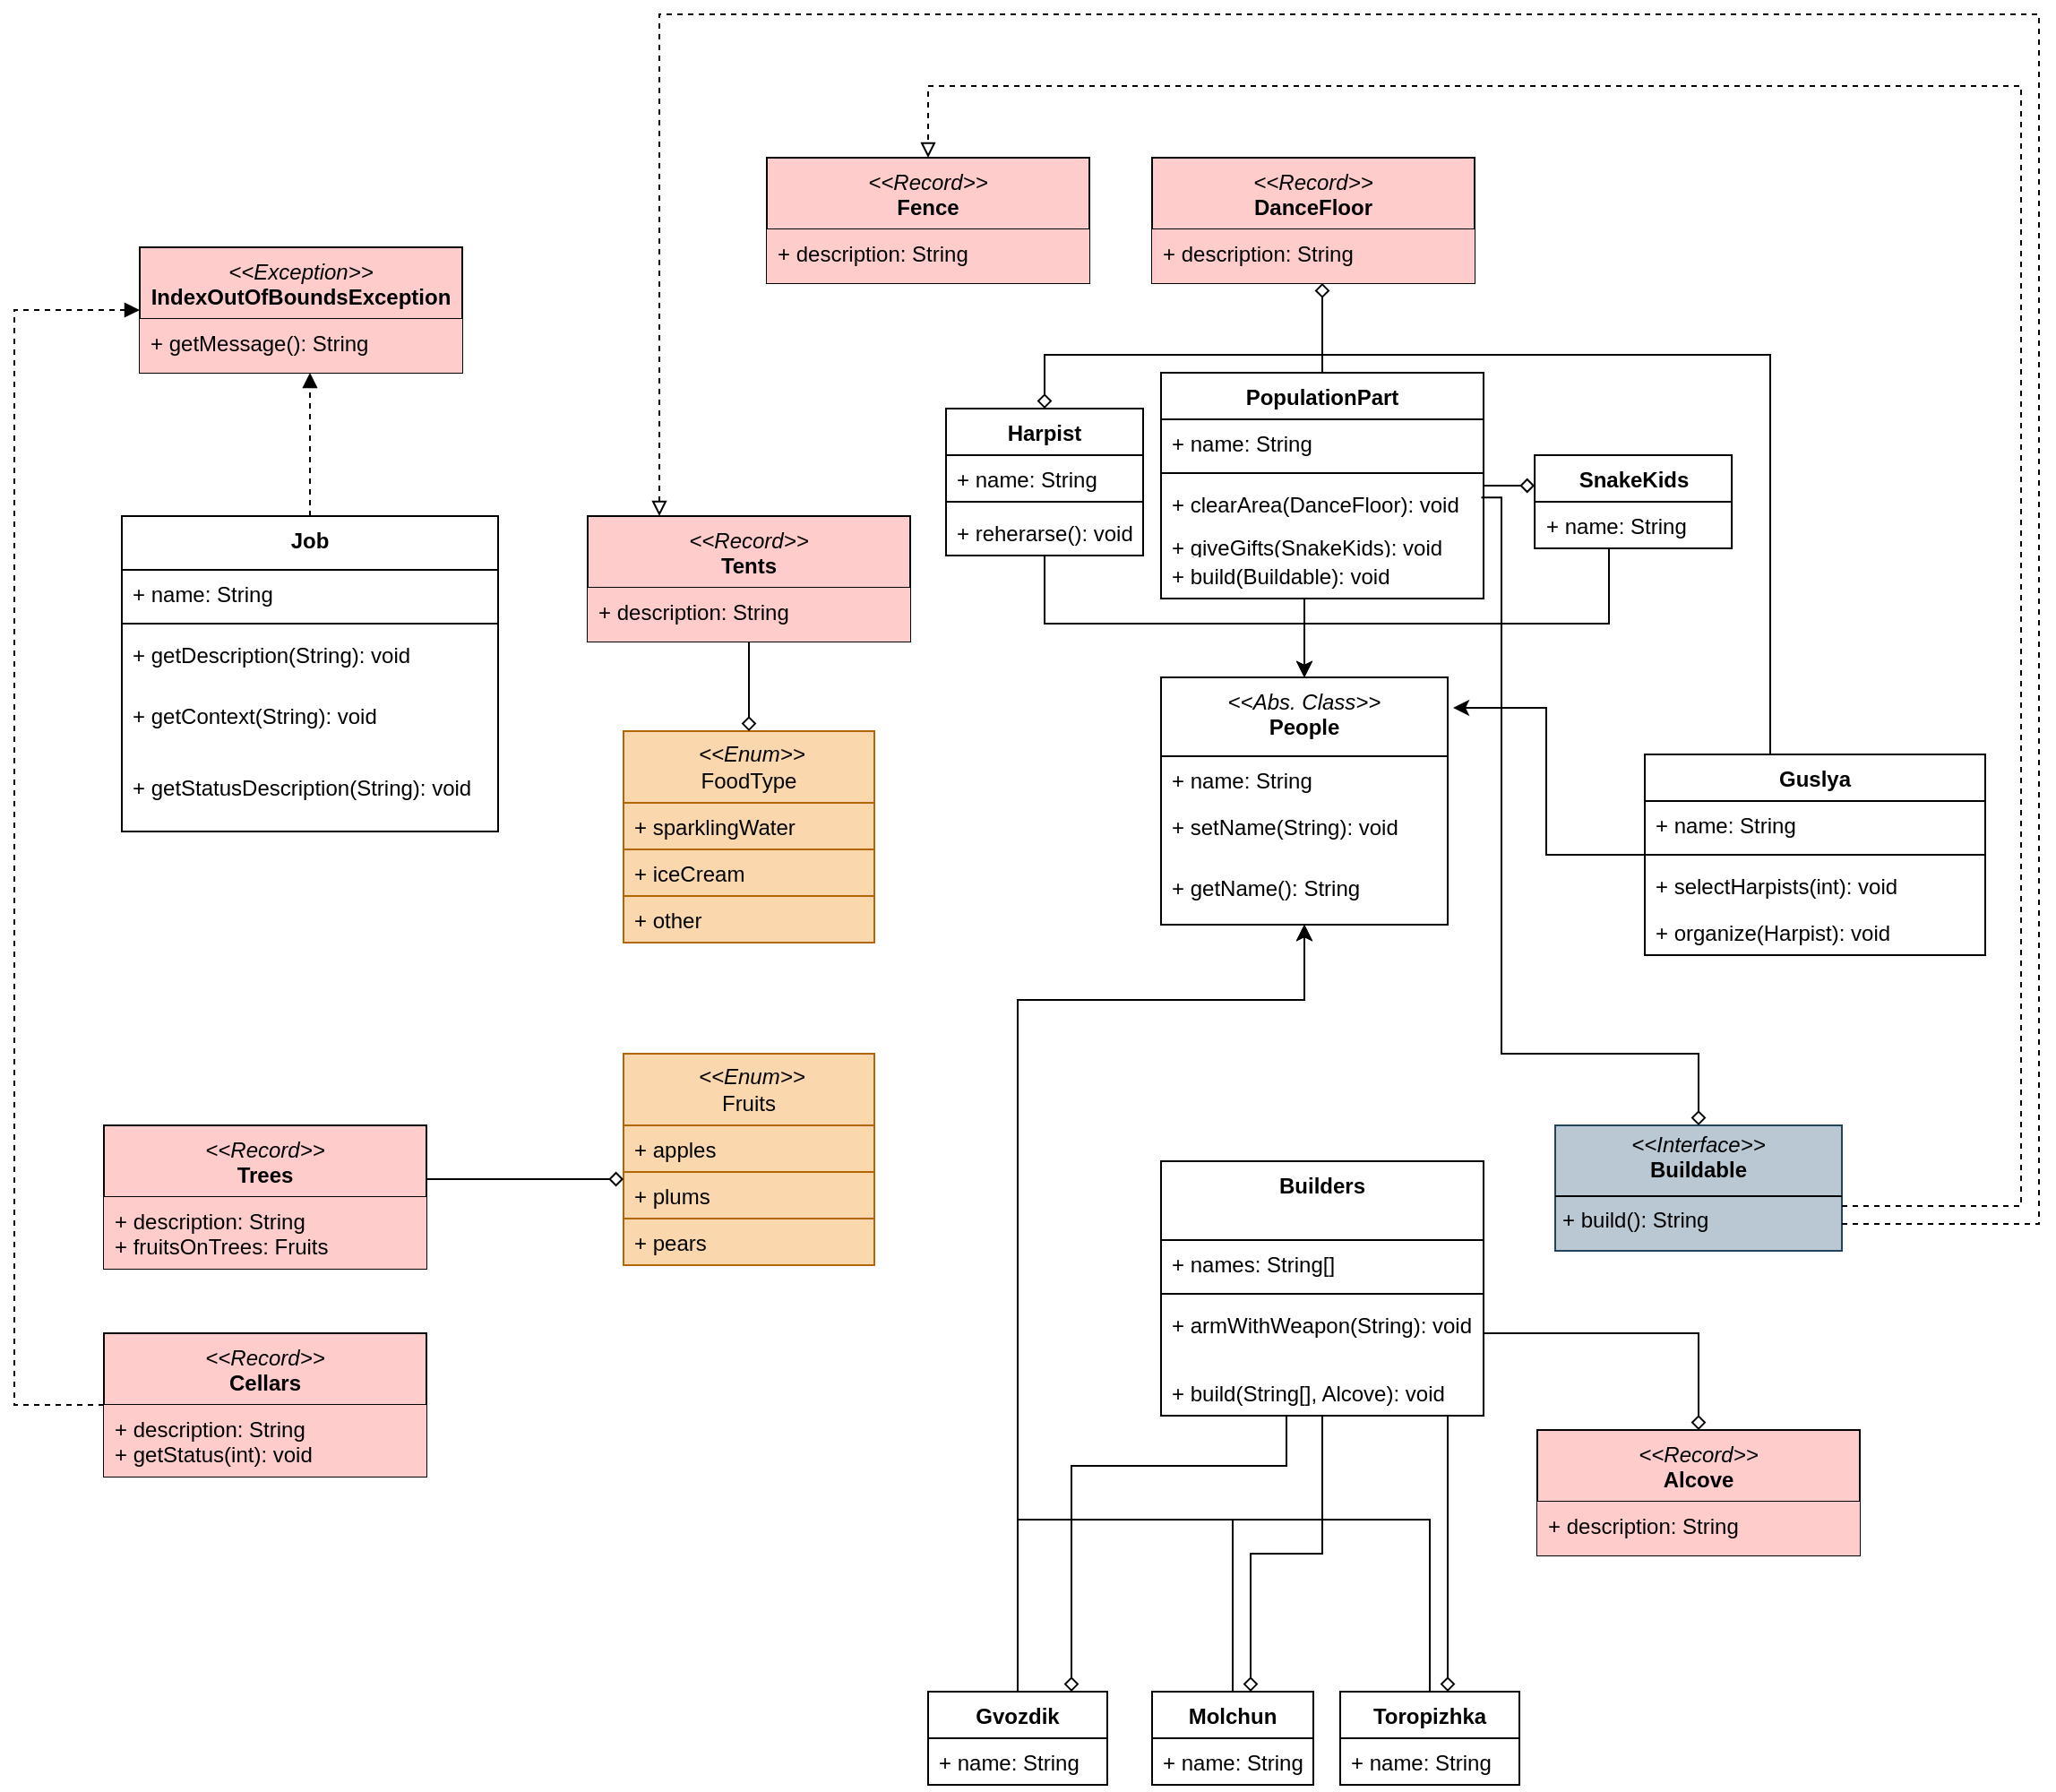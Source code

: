 <mxfile version="26.0.4">
  <diagram name="Страница — 1" id="Xs7JEqeAFB-bQDPeL9dF">
    <mxGraphModel dx="2067" dy="710" grid="1" gridSize="10" guides="1" tooltips="1" connect="0" arrows="1" fold="1" page="1" pageScale="1" pageWidth="827" pageHeight="1169" math="0" shadow="0">
      <root>
        <mxCell id="0" />
        <mxCell id="1" parent="0" />
        <mxCell id="oHmZWyCTd7a1Ow8a4Acl-12" value="&lt;div&gt;&lt;i style=&quot;font-weight: 400;&quot;&gt;&amp;lt;&amp;lt;Abs. Class&amp;gt;&amp;gt; &lt;br&gt;&lt;/i&gt;&lt;/div&gt;&lt;div&gt;People&lt;/div&gt;" style="swimlane;fontStyle=1;align=center;verticalAlign=top;childLayout=stackLayout;horizontal=1;startSize=44;horizontalStack=0;resizeParent=1;resizeParentMax=0;resizeLast=0;collapsible=1;marginBottom=0;whiteSpace=wrap;html=1;" parent="1" vertex="1">
          <mxGeometry x="310" y="1040" width="160" height="138" as="geometry" />
        </mxCell>
        <mxCell id="oHmZWyCTd7a1Ow8a4Acl-13" value="+ name: String" style="text;strokeColor=none;fillColor=none;align=left;verticalAlign=top;spacingLeft=4;spacingRight=4;overflow=hidden;rotatable=0;points=[[0,0.5],[1,0.5]];portConstraint=eastwest;whiteSpace=wrap;html=1;" parent="oHmZWyCTd7a1Ow8a4Acl-12" vertex="1">
          <mxGeometry y="44" width="160" height="26" as="geometry" />
        </mxCell>
        <mxCell id="oHmZWyCTd7a1Ow8a4Acl-16" value="+ setName(String): void" style="text;strokeColor=none;fillColor=none;align=left;verticalAlign=top;spacingLeft=4;spacingRight=4;overflow=hidden;rotatable=0;points=[[0,0.5],[1,0.5]];portConstraint=eastwest;whiteSpace=wrap;html=1;" parent="oHmZWyCTd7a1Ow8a4Acl-12" vertex="1">
          <mxGeometry y="70" width="160" height="34" as="geometry" />
        </mxCell>
        <mxCell id="oHmZWyCTd7a1Ow8a4Acl-17" value="+ getName(): String" style="text;strokeColor=none;fillColor=none;align=left;verticalAlign=top;spacingLeft=4;spacingRight=4;overflow=hidden;rotatable=0;points=[[0,0.5],[1,0.5]];portConstraint=eastwest;whiteSpace=wrap;html=1;" parent="oHmZWyCTd7a1Ow8a4Acl-12" vertex="1">
          <mxGeometry y="104" width="160" height="34" as="geometry" />
        </mxCell>
        <mxCell id="oHmZWyCTd7a1Ow8a4Acl-18" value="&lt;div&gt;&lt;span style=&quot;background-color: transparent; color: light-dark(rgb(0, 0, 0), rgb(255, 255, 255));&quot;&gt;Builders&lt;/span&gt;&lt;/div&gt;" style="swimlane;fontStyle=1;align=center;verticalAlign=top;childLayout=stackLayout;horizontal=1;startSize=44;horizontalStack=0;resizeParent=1;resizeParentMax=0;resizeLast=0;collapsible=1;marginBottom=0;whiteSpace=wrap;html=1;" parent="1" vertex="1">
          <mxGeometry x="310" y="1310" width="180" height="142" as="geometry" />
        </mxCell>
        <mxCell id="oHmZWyCTd7a1Ow8a4Acl-19" value="+ names: String[]" style="text;strokeColor=none;fillColor=none;align=left;verticalAlign=top;spacingLeft=4;spacingRight=4;overflow=hidden;rotatable=0;points=[[0,0.5],[1,0.5]];portConstraint=eastwest;whiteSpace=wrap;html=1;" parent="oHmZWyCTd7a1Ow8a4Acl-18" vertex="1">
          <mxGeometry y="44" width="180" height="26" as="geometry" />
        </mxCell>
        <mxCell id="oHmZWyCTd7a1Ow8a4Acl-21" value="" style="line;strokeWidth=1;fillColor=none;align=left;verticalAlign=middle;spacingTop=-1;spacingLeft=3;spacingRight=3;rotatable=0;labelPosition=right;points=[];portConstraint=eastwest;strokeColor=inherit;" parent="oHmZWyCTd7a1Ow8a4Acl-18" vertex="1">
          <mxGeometry y="70" width="180" height="8" as="geometry" />
        </mxCell>
        <mxCell id="GCY9MlM0JJRvWQCIpYqd-15" value="+ armWithWeapon(String): void" style="text;strokeColor=none;fillColor=none;align=left;verticalAlign=top;spacingLeft=4;spacingRight=4;overflow=hidden;rotatable=0;points=[[0,0.5],[1,0.5]];portConstraint=eastwest;whiteSpace=wrap;html=1;" vertex="1" parent="oHmZWyCTd7a1Ow8a4Acl-18">
          <mxGeometry y="78" width="180" height="38" as="geometry" />
        </mxCell>
        <mxCell id="oHmZWyCTd7a1Ow8a4Acl-54" value="+ build(String[], Alcove): void&amp;nbsp;" style="text;strokeColor=none;fillColor=none;align=left;verticalAlign=top;spacingLeft=4;spacingRight=4;overflow=hidden;rotatable=0;points=[[0,0.5],[1,0.5]];portConstraint=eastwest;whiteSpace=wrap;html=1;" parent="oHmZWyCTd7a1Ow8a4Acl-18" vertex="1">
          <mxGeometry y="116" width="180" height="26" as="geometry" />
        </mxCell>
        <mxCell id="oHmZWyCTd7a1Ow8a4Acl-74" style="edgeStyle=orthogonalEdgeStyle;rounded=0;orthogonalLoop=1;jettySize=auto;html=1;" parent="1" source="oHmZWyCTd7a1Ow8a4Acl-32" target="oHmZWyCTd7a1Ow8a4Acl-12" edge="1">
          <mxGeometry relative="1" as="geometry">
            <Array as="points">
              <mxPoint x="460" y="1510" />
              <mxPoint x="230" y="1510" />
              <mxPoint x="230" y="1220" />
              <mxPoint x="390" y="1220" />
            </Array>
          </mxGeometry>
        </mxCell>
        <mxCell id="oHmZWyCTd7a1Ow8a4Acl-32" value="Toropizhka" style="swimlane;fontStyle=1;align=center;verticalAlign=top;childLayout=stackLayout;horizontal=1;startSize=26;horizontalStack=0;resizeParent=1;resizeParentMax=0;resizeLast=0;collapsible=1;marginBottom=0;whiteSpace=wrap;html=1;" parent="1" vertex="1">
          <mxGeometry x="410" y="1606" width="100" height="52" as="geometry" />
        </mxCell>
        <mxCell id="GCY9MlM0JJRvWQCIpYqd-11" value="+ name: String" style="text;strokeColor=none;fillColor=none;align=left;verticalAlign=top;spacingLeft=4;spacingRight=4;overflow=hidden;rotatable=0;points=[[0,0.5],[1,0.5]];portConstraint=eastwest;whiteSpace=wrap;html=1;" vertex="1" parent="oHmZWyCTd7a1Ow8a4Acl-32">
          <mxGeometry y="26" width="100" height="26" as="geometry" />
        </mxCell>
        <mxCell id="oHmZWyCTd7a1Ow8a4Acl-75" style="edgeStyle=orthogonalEdgeStyle;rounded=0;orthogonalLoop=1;jettySize=auto;html=1;" parent="1" source="oHmZWyCTd7a1Ow8a4Acl-40" target="oHmZWyCTd7a1Ow8a4Acl-12" edge="1">
          <mxGeometry relative="1" as="geometry">
            <Array as="points">
              <mxPoint x="350" y="1510" />
              <mxPoint x="230" y="1510" />
              <mxPoint x="230" y="1220" />
              <mxPoint x="390" y="1220" />
            </Array>
          </mxGeometry>
        </mxCell>
        <mxCell id="oHmZWyCTd7a1Ow8a4Acl-40" value="Molchun" style="swimlane;fontStyle=1;align=center;verticalAlign=top;childLayout=stackLayout;horizontal=1;startSize=26;horizontalStack=0;resizeParent=1;resizeParentMax=0;resizeLast=0;collapsible=1;marginBottom=0;whiteSpace=wrap;html=1;" parent="1" vertex="1">
          <mxGeometry x="305" y="1606" width="90" height="52" as="geometry" />
        </mxCell>
        <mxCell id="GCY9MlM0JJRvWQCIpYqd-12" value="+ name: String" style="text;strokeColor=none;fillColor=none;align=left;verticalAlign=top;spacingLeft=4;spacingRight=4;overflow=hidden;rotatable=0;points=[[0,0.5],[1,0.5]];portConstraint=eastwest;whiteSpace=wrap;html=1;" vertex="1" parent="oHmZWyCTd7a1Ow8a4Acl-40">
          <mxGeometry y="26" width="90" height="26" as="geometry" />
        </mxCell>
        <mxCell id="oHmZWyCTd7a1Ow8a4Acl-76" style="edgeStyle=orthogonalEdgeStyle;rounded=0;orthogonalLoop=1;jettySize=auto;html=1;" parent="1" source="oHmZWyCTd7a1Ow8a4Acl-44" target="oHmZWyCTd7a1Ow8a4Acl-12" edge="1">
          <mxGeometry relative="1" as="geometry">
            <Array as="points">
              <mxPoint x="230" y="1220" />
              <mxPoint x="390" y="1220" />
            </Array>
          </mxGeometry>
        </mxCell>
        <mxCell id="oHmZWyCTd7a1Ow8a4Acl-44" value="Gvozdik" style="swimlane;fontStyle=1;align=center;verticalAlign=top;childLayout=stackLayout;horizontal=1;startSize=26;horizontalStack=0;resizeParent=1;resizeParentMax=0;resizeLast=0;collapsible=1;marginBottom=0;whiteSpace=wrap;html=1;" parent="1" vertex="1">
          <mxGeometry x="180" y="1606" width="100" height="52" as="geometry" />
        </mxCell>
        <mxCell id="GCY9MlM0JJRvWQCIpYqd-13" value="+ name: String" style="text;strokeColor=none;fillColor=none;align=left;verticalAlign=top;spacingLeft=4;spacingRight=4;overflow=hidden;rotatable=0;points=[[0,0.5],[1,0.5]];portConstraint=eastwest;whiteSpace=wrap;html=1;" vertex="1" parent="oHmZWyCTd7a1Ow8a4Acl-44">
          <mxGeometry y="26" width="100" height="26" as="geometry" />
        </mxCell>
        <mxCell id="oHmZWyCTd7a1Ow8a4Acl-48" value="Guslya" style="swimlane;fontStyle=1;align=center;verticalAlign=top;childLayout=stackLayout;horizontal=1;startSize=26;horizontalStack=0;resizeParent=1;resizeParentMax=0;resizeLast=0;collapsible=1;marginBottom=0;whiteSpace=wrap;html=1;" parent="1" vertex="1">
          <mxGeometry x="580" y="1083" width="190" height="112" as="geometry" />
        </mxCell>
        <mxCell id="GCY9MlM0JJRvWQCIpYqd-9" value="+ name: String" style="text;strokeColor=none;fillColor=none;align=left;verticalAlign=top;spacingLeft=4;spacingRight=4;overflow=hidden;rotatable=0;points=[[0,0.5],[1,0.5]];portConstraint=eastwest;whiteSpace=wrap;html=1;" vertex="1" parent="oHmZWyCTd7a1Ow8a4Acl-48">
          <mxGeometry y="26" width="190" height="26" as="geometry" />
        </mxCell>
        <mxCell id="oHmZWyCTd7a1Ow8a4Acl-15" value="" style="line;strokeWidth=1;fillColor=none;align=left;verticalAlign=middle;spacingTop=-1;spacingLeft=3;spacingRight=3;rotatable=0;labelPosition=right;points=[];portConstraint=eastwest;strokeColor=inherit;" parent="oHmZWyCTd7a1Ow8a4Acl-48" vertex="1">
          <mxGeometry y="52" width="190" height="8" as="geometry" />
        </mxCell>
        <mxCell id="oHmZWyCTd7a1Ow8a4Acl-49" value="+ selectHarpists(int): void" style="text;strokeColor=none;fillColor=none;align=left;verticalAlign=top;spacingLeft=4;spacingRight=4;overflow=hidden;rotatable=0;points=[[0,0.5],[1,0.5]];portConstraint=eastwest;whiteSpace=wrap;html=1;" parent="oHmZWyCTd7a1Ow8a4Acl-48" vertex="1">
          <mxGeometry y="60" width="190" height="26" as="geometry" />
        </mxCell>
        <mxCell id="oHmZWyCTd7a1Ow8a4Acl-51" value="+ organize(Harpist): void" style="text;strokeColor=none;fillColor=none;align=left;verticalAlign=top;spacingLeft=4;spacingRight=4;overflow=hidden;rotatable=0;points=[[0,0.5],[1,0.5]];portConstraint=eastwest;whiteSpace=wrap;html=1;" parent="oHmZWyCTd7a1Ow8a4Acl-48" vertex="1">
          <mxGeometry y="86" width="190" height="26" as="geometry" />
        </mxCell>
        <mxCell id="oHmZWyCTd7a1Ow8a4Acl-71" style="edgeStyle=orthogonalEdgeStyle;rounded=0;orthogonalLoop=1;jettySize=auto;html=1;" parent="1" source="oHmZWyCTd7a1Ow8a4Acl-56" edge="1">
          <mxGeometry relative="1" as="geometry">
            <mxPoint x="390" y="1040" as="targetPoint" />
            <Array as="points">
              <mxPoint x="245" y="1010" />
              <mxPoint x="390" y="1010" />
            </Array>
          </mxGeometry>
        </mxCell>
        <mxCell id="oHmZWyCTd7a1Ow8a4Acl-56" value="Harpist" style="swimlane;fontStyle=1;align=center;verticalAlign=top;childLayout=stackLayout;horizontal=1;startSize=26;horizontalStack=0;resizeParent=1;resizeParentMax=0;resizeLast=0;collapsible=1;marginBottom=0;whiteSpace=wrap;html=1;" parent="1" vertex="1">
          <mxGeometry x="190" y="890" width="110" height="82" as="geometry" />
        </mxCell>
        <mxCell id="GCY9MlM0JJRvWQCIpYqd-6" value="+ name: String" style="text;strokeColor=none;fillColor=none;align=left;verticalAlign=top;spacingLeft=4;spacingRight=4;overflow=hidden;rotatable=0;points=[[0,0.5],[1,0.5]];portConstraint=eastwest;whiteSpace=wrap;html=1;" vertex="1" parent="oHmZWyCTd7a1Ow8a4Acl-56">
          <mxGeometry y="26" width="110" height="22" as="geometry" />
        </mxCell>
        <mxCell id="GCY9MlM0JJRvWQCIpYqd-7" value="" style="line;strokeWidth=1;fillColor=none;align=left;verticalAlign=middle;spacingTop=-1;spacingLeft=3;spacingRight=3;rotatable=0;labelPosition=right;points=[];portConstraint=eastwest;strokeColor=inherit;" vertex="1" parent="oHmZWyCTd7a1Ow8a4Acl-56">
          <mxGeometry y="48" width="110" height="8" as="geometry" />
        </mxCell>
        <mxCell id="oHmZWyCTd7a1Ow8a4Acl-57" value="+ reherarse(): void" style="text;strokeColor=none;fillColor=none;align=left;verticalAlign=top;spacingLeft=4;spacingRight=4;overflow=hidden;rotatable=0;points=[[0,0.5],[1,0.5]];portConstraint=eastwest;whiteSpace=wrap;html=1;" parent="oHmZWyCTd7a1Ow8a4Acl-56" vertex="1">
          <mxGeometry y="56" width="110" height="26" as="geometry" />
        </mxCell>
        <mxCell id="oHmZWyCTd7a1Ow8a4Acl-60" value="PopulationPart" style="swimlane;fontStyle=1;align=center;verticalAlign=top;childLayout=stackLayout;horizontal=1;startSize=26;horizontalStack=0;resizeParent=1;resizeParentMax=0;resizeLast=0;collapsible=1;marginBottom=0;whiteSpace=wrap;html=1;" parent="1" vertex="1">
          <mxGeometry x="310" y="870" width="180" height="126" as="geometry" />
        </mxCell>
        <mxCell id="GCY9MlM0JJRvWQCIpYqd-3" value="+ name: String" style="text;strokeColor=none;fillColor=none;align=left;verticalAlign=top;spacingLeft=4;spacingRight=4;overflow=hidden;rotatable=0;points=[[0,0.5],[1,0.5]];portConstraint=eastwest;whiteSpace=wrap;html=1;" vertex="1" parent="oHmZWyCTd7a1Ow8a4Acl-60">
          <mxGeometry y="26" width="180" height="26" as="geometry" />
        </mxCell>
        <mxCell id="GCY9MlM0JJRvWQCIpYqd-4" value="" style="line;strokeWidth=1;fillColor=none;align=left;verticalAlign=middle;spacingTop=-1;spacingLeft=3;spacingRight=3;rotatable=0;labelPosition=right;points=[];portConstraint=eastwest;strokeColor=inherit;" vertex="1" parent="oHmZWyCTd7a1Ow8a4Acl-60">
          <mxGeometry y="52" width="180" height="8" as="geometry" />
        </mxCell>
        <mxCell id="oHmZWyCTd7a1Ow8a4Acl-61" value="+ clearArea(DanceFloor): void" style="text;strokeColor=none;fillColor=none;align=left;verticalAlign=top;spacingLeft=4;spacingRight=4;overflow=hidden;rotatable=0;points=[[0,0.5],[1,0.5]];portConstraint=eastwest;whiteSpace=wrap;html=1;" parent="oHmZWyCTd7a1Ow8a4Acl-60" vertex="1">
          <mxGeometry y="60" width="180" height="24" as="geometry" />
        </mxCell>
        <mxCell id="GCY9MlM0JJRvWQCIpYqd-1" value="+ giveGifts(SnakeKids): void" style="text;strokeColor=none;fillColor=none;align=left;verticalAlign=top;spacingLeft=4;spacingRight=4;overflow=hidden;rotatable=0;points=[[0,0.5],[1,0.5]];portConstraint=eastwest;whiteSpace=wrap;html=1;" vertex="1" parent="oHmZWyCTd7a1Ow8a4Acl-60">
          <mxGeometry y="84" width="180" height="16" as="geometry" />
        </mxCell>
        <mxCell id="oHmZWyCTd7a1Ow8a4Acl-63" value="+ build(Buildable): void" style="text;strokeColor=none;fillColor=none;align=left;verticalAlign=top;spacingLeft=4;spacingRight=4;overflow=hidden;rotatable=0;points=[[0,0.5],[1,0.5]];portConstraint=eastwest;whiteSpace=wrap;html=1;" parent="oHmZWyCTd7a1Ow8a4Acl-60" vertex="1">
          <mxGeometry y="100" width="180" height="26" as="geometry" />
        </mxCell>
        <mxCell id="oHmZWyCTd7a1Ow8a4Acl-69" style="edgeStyle=orthogonalEdgeStyle;rounded=0;orthogonalLoop=1;jettySize=auto;html=1;" parent="1" edge="1" target="oHmZWyCTd7a1Ow8a4Acl-12">
          <mxGeometry relative="1" as="geometry">
            <mxPoint x="410" y="1040" as="targetPoint" />
            <Array as="points">
              <mxPoint x="560" y="1010" />
              <mxPoint x="390" y="1010" />
            </Array>
            <mxPoint x="560" y="968" as="sourcePoint" />
          </mxGeometry>
        </mxCell>
        <mxCell id="oHmZWyCTd7a1Ow8a4Acl-64" value="SnakeKids" style="swimlane;fontStyle=1;align=center;verticalAlign=top;childLayout=stackLayout;horizontal=1;startSize=26;horizontalStack=0;resizeParent=1;resizeParentMax=0;resizeLast=0;collapsible=1;marginBottom=0;whiteSpace=wrap;html=1;" parent="1" vertex="1">
          <mxGeometry x="518.55" y="916" width="110" height="52" as="geometry" />
        </mxCell>
        <mxCell id="GCY9MlM0JJRvWQCIpYqd-5" value="+ name: String" style="text;strokeColor=none;fillColor=none;align=left;verticalAlign=top;spacingLeft=4;spacingRight=4;overflow=hidden;rotatable=0;points=[[0,0.5],[1,0.5]];portConstraint=eastwest;whiteSpace=wrap;html=1;" vertex="1" parent="oHmZWyCTd7a1Ow8a4Acl-64">
          <mxGeometry y="26" width="110" height="26" as="geometry" />
        </mxCell>
        <mxCell id="oHmZWyCTd7a1Ow8a4Acl-68" style="edgeStyle=orthogonalEdgeStyle;rounded=0;orthogonalLoop=1;jettySize=auto;html=1;" parent="1" source="oHmZWyCTd7a1Ow8a4Acl-60" target="oHmZWyCTd7a1Ow8a4Acl-12" edge="1">
          <mxGeometry relative="1" as="geometry">
            <mxPoint x="390" y="1030" as="targetPoint" />
            <Array as="points">
              <mxPoint x="390" y="1030" />
              <mxPoint x="390" y="1030" />
            </Array>
          </mxGeometry>
        </mxCell>
        <mxCell id="oHmZWyCTd7a1Ow8a4Acl-80" style="edgeStyle=orthogonalEdgeStyle;rounded=0;orthogonalLoop=1;jettySize=auto;html=1;entryX=1.019;entryY=0.123;entryDx=0;entryDy=0;entryPerimeter=0;" parent="1" source="oHmZWyCTd7a1Ow8a4Acl-48" target="oHmZWyCTd7a1Ow8a4Acl-12" edge="1">
          <mxGeometry relative="1" as="geometry" />
        </mxCell>
        <mxCell id="oHmZWyCTd7a1Ow8a4Acl-81" value="&lt;p style=&quot;margin:0px;margin-top:4px;text-align:center;&quot;&gt;&lt;i&gt;&amp;lt;&amp;lt;Interface&amp;gt;&amp;gt;&lt;/i&gt;&lt;br&gt;&lt;b&gt;Buildable&lt;/b&gt;&lt;/p&gt;&lt;hr size=&quot;1&quot; style=&quot;border-style:solid;&quot;&gt;&lt;p style=&quot;margin:0px;margin-left:4px;&quot;&gt;&lt;span style=&quot;background-color: transparent; color: light-dark(rgb(0, 0, 0), rgb(255, 255, 255));&quot;&gt;+ build(): String&lt;/span&gt;&lt;/p&gt;" style="verticalAlign=top;align=left;overflow=fill;html=1;whiteSpace=wrap;fillColor=#bac8d3;strokeColor=#23445d;" parent="1" vertex="1">
          <mxGeometry x="530" y="1290" width="160" height="70" as="geometry" />
        </mxCell>
        <mxCell id="oHmZWyCTd7a1Ow8a4Acl-89" value="&lt;div&gt;Job&lt;/div&gt;" style="swimlane;fontStyle=1;align=center;verticalAlign=top;childLayout=stackLayout;horizontal=1;startSize=30;horizontalStack=0;resizeParent=1;resizeParentMax=0;resizeLast=0;collapsible=1;marginBottom=0;whiteSpace=wrap;html=1;" parent="1" vertex="1">
          <mxGeometry x="-270" y="950" width="210" height="176" as="geometry" />
        </mxCell>
        <mxCell id="oHmZWyCTd7a1Ow8a4Acl-90" value="+ name: String" style="text;strokeColor=none;fillColor=none;align=left;verticalAlign=top;spacingLeft=4;spacingRight=4;overflow=hidden;rotatable=0;points=[[0,0.5],[1,0.5]];portConstraint=eastwest;whiteSpace=wrap;html=1;" parent="oHmZWyCTd7a1Ow8a4Acl-89" vertex="1">
          <mxGeometry y="30" width="210" height="26" as="geometry" />
        </mxCell>
        <mxCell id="oHmZWyCTd7a1Ow8a4Acl-91" value="" style="line;strokeWidth=1;fillColor=none;align=left;verticalAlign=middle;spacingTop=-1;spacingLeft=3;spacingRight=3;rotatable=0;labelPosition=right;points=[];portConstraint=eastwest;strokeColor=inherit;" parent="oHmZWyCTd7a1Ow8a4Acl-89" vertex="1">
          <mxGeometry y="56" width="210" height="8" as="geometry" />
        </mxCell>
        <mxCell id="oHmZWyCTd7a1Ow8a4Acl-92" value="+ getDescription(String): void" style="text;strokeColor=none;fillColor=none;align=left;verticalAlign=top;spacingLeft=4;spacingRight=4;overflow=hidden;rotatable=0;points=[[0,0.5],[1,0.5]];portConstraint=eastwest;whiteSpace=wrap;html=1;" parent="oHmZWyCTd7a1Ow8a4Acl-89" vertex="1">
          <mxGeometry y="64" width="210" height="34" as="geometry" />
        </mxCell>
        <mxCell id="oHmZWyCTd7a1Ow8a4Acl-93" value="+ getContext(String): void" style="text;strokeColor=none;fillColor=none;align=left;verticalAlign=top;spacingLeft=4;spacingRight=4;overflow=hidden;rotatable=0;points=[[0,0.5],[1,0.5]];portConstraint=eastwest;whiteSpace=wrap;html=1;" parent="oHmZWyCTd7a1Ow8a4Acl-89" vertex="1">
          <mxGeometry y="98" width="210" height="40" as="geometry" />
        </mxCell>
        <mxCell id="oHmZWyCTd7a1Ow8a4Acl-94" value="+ getStatusDescription(String): void" style="text;strokeColor=none;fillColor=none;align=left;verticalAlign=top;spacingLeft=4;spacingRight=4;overflow=hidden;rotatable=0;points=[[0,0.5],[1,0.5]];portConstraint=eastwest;whiteSpace=wrap;html=1;" parent="oHmZWyCTd7a1Ow8a4Acl-89" vertex="1">
          <mxGeometry y="138" width="210" height="38" as="geometry" />
        </mxCell>
        <mxCell id="oHmZWyCTd7a1Ow8a4Acl-96" value="&lt;div&gt;&amp;nbsp;&lt;i&gt;&amp;lt;&amp;lt;Enum&amp;gt;&amp;gt;&lt;/i&gt;&lt;/div&gt;&lt;div&gt;FoodType&lt;/div&gt;" style="swimlane;fontStyle=0;childLayout=stackLayout;horizontal=1;startSize=40;fillColor=#fad7ac;horizontalStack=0;resizeParent=1;resizeParentMax=0;resizeLast=0;collapsible=1;marginBottom=0;whiteSpace=wrap;html=1;strokeColor=#b46504;" parent="1" vertex="1">
          <mxGeometry x="10" y="1070" width="140" height="118" as="geometry" />
        </mxCell>
        <mxCell id="oHmZWyCTd7a1Ow8a4Acl-97" value="+ sparklingWater" style="text;strokeColor=#b46504;fillColor=#fad7ac;align=left;verticalAlign=top;spacingLeft=4;spacingRight=4;overflow=hidden;rotatable=0;points=[[0,0.5],[1,0.5]];portConstraint=eastwest;whiteSpace=wrap;html=1;" parent="oHmZWyCTd7a1Ow8a4Acl-96" vertex="1">
          <mxGeometry y="40" width="140" height="26" as="geometry" />
        </mxCell>
        <mxCell id="oHmZWyCTd7a1Ow8a4Acl-98" value="+ iceCream" style="text;strokeColor=#b46504;fillColor=#fad7ac;align=left;verticalAlign=top;spacingLeft=4;spacingRight=4;overflow=hidden;rotatable=0;points=[[0,0.5],[1,0.5]];portConstraint=eastwest;whiteSpace=wrap;html=1;" parent="oHmZWyCTd7a1Ow8a4Acl-96" vertex="1">
          <mxGeometry y="66" width="140" height="26" as="geometry" />
        </mxCell>
        <mxCell id="oHmZWyCTd7a1Ow8a4Acl-99" value="+ other" style="text;strokeColor=#b46504;fillColor=#fad7ac;align=left;verticalAlign=top;spacingLeft=4;spacingRight=4;overflow=hidden;rotatable=0;points=[[0,0.5],[1,0.5]];portConstraint=eastwest;whiteSpace=wrap;html=1;" parent="oHmZWyCTd7a1Ow8a4Acl-96" vertex="1">
          <mxGeometry y="92" width="140" height="26" as="geometry" />
        </mxCell>
        <mxCell id="oHmZWyCTd7a1Ow8a4Acl-100" value="&lt;div&gt;&amp;nbsp;&lt;i&gt;&amp;lt;&amp;lt;Enum&amp;gt;&amp;gt;&lt;/i&gt;&lt;/div&gt;&lt;div&gt;Fruits&lt;/div&gt;" style="swimlane;fontStyle=0;childLayout=stackLayout;horizontal=1;startSize=40;fillColor=#fad7ac;horizontalStack=0;resizeParent=1;resizeParentMax=0;resizeLast=0;collapsible=1;marginBottom=0;whiteSpace=wrap;html=1;strokeColor=#b46504;" parent="1" vertex="1">
          <mxGeometry x="10" y="1250" width="140" height="118" as="geometry" />
        </mxCell>
        <mxCell id="oHmZWyCTd7a1Ow8a4Acl-101" value="+ apples" style="text;strokeColor=#b46504;fillColor=#fad7ac;align=left;verticalAlign=top;spacingLeft=4;spacingRight=4;overflow=hidden;rotatable=0;points=[[0,0.5],[1,0.5]];portConstraint=eastwest;whiteSpace=wrap;html=1;" parent="oHmZWyCTd7a1Ow8a4Acl-100" vertex="1">
          <mxGeometry y="40" width="140" height="26" as="geometry" />
        </mxCell>
        <mxCell id="oHmZWyCTd7a1Ow8a4Acl-102" value="+ plums" style="text;strokeColor=#b46504;fillColor=#fad7ac;align=left;verticalAlign=top;spacingLeft=4;spacingRight=4;overflow=hidden;rotatable=0;points=[[0,0.5],[1,0.5]];portConstraint=eastwest;whiteSpace=wrap;html=1;" parent="oHmZWyCTd7a1Ow8a4Acl-100" vertex="1">
          <mxGeometry y="66" width="140" height="26" as="geometry" />
        </mxCell>
        <mxCell id="oHmZWyCTd7a1Ow8a4Acl-103" value="+ pears" style="text;strokeColor=#b46504;fillColor=#fad7ac;align=left;verticalAlign=top;spacingLeft=4;spacingRight=4;overflow=hidden;rotatable=0;points=[[0,0.5],[1,0.5]];portConstraint=eastwest;whiteSpace=wrap;html=1;" parent="oHmZWyCTd7a1Ow8a4Acl-100" vertex="1">
          <mxGeometry y="92" width="140" height="26" as="geometry" />
        </mxCell>
        <mxCell id="oHmZWyCTd7a1Ow8a4Acl-104" value="&lt;span style=&quot;font-weight: normal;&quot;&gt;&lt;i&gt;&amp;lt;&amp;lt;Record&amp;gt;&amp;gt;&lt;/i&gt;&lt;/span&gt;&lt;div&gt;Trees&lt;/div&gt;" style="swimlane;fontStyle=1;align=center;verticalAlign=top;childLayout=stackLayout;horizontal=1;startSize=40;horizontalStack=0;resizeParent=1;resizeParentMax=0;resizeLast=0;collapsible=1;marginBottom=0;whiteSpace=wrap;html=1;fillColor=#FFCCCC;" parent="1" vertex="1">
          <mxGeometry x="-280" y="1290" width="180" height="80" as="geometry" />
        </mxCell>
        <mxCell id="oHmZWyCTd7a1Ow8a4Acl-105" value="+ description: String&lt;div&gt;+ fruitsOnTrees: Fruits&lt;/div&gt;" style="text;strokeColor=none;fillColor=#FFCCCC;align=left;verticalAlign=top;spacingLeft=4;spacingRight=4;overflow=hidden;rotatable=0;points=[[0,0.5],[1,0.5]];portConstraint=eastwest;whiteSpace=wrap;html=1;" parent="oHmZWyCTd7a1Ow8a4Acl-104" vertex="1">
          <mxGeometry y="40" width="180" height="40" as="geometry" />
        </mxCell>
        <mxCell id="oHmZWyCTd7a1Ow8a4Acl-109" value="&lt;span style=&quot;font-weight: normal;&quot;&gt;&lt;i&gt;&amp;lt;&amp;lt;Record&amp;gt;&amp;gt;&lt;/i&gt;&lt;/span&gt;&lt;div&gt;Cellars&lt;/div&gt;" style="swimlane;fontStyle=1;align=center;verticalAlign=top;childLayout=stackLayout;horizontal=1;startSize=40;horizontalStack=0;resizeParent=1;resizeParentMax=0;resizeLast=0;collapsible=1;marginBottom=0;whiteSpace=wrap;html=1;fillColor=#FFCCCC;" parent="1" vertex="1">
          <mxGeometry x="-280" y="1406" width="180" height="80" as="geometry" />
        </mxCell>
        <mxCell id="oHmZWyCTd7a1Ow8a4Acl-110" value="+ description: String&lt;div&gt;+ getStatus(int): void&lt;/div&gt;" style="text;strokeColor=none;fillColor=#FFCCCC;align=left;verticalAlign=top;spacingLeft=4;spacingRight=4;overflow=hidden;rotatable=0;points=[[0,0.5],[1,0.5]];portConstraint=eastwest;whiteSpace=wrap;html=1;" parent="oHmZWyCTd7a1Ow8a4Acl-109" vertex="1">
          <mxGeometry y="40" width="180" height="40" as="geometry" />
        </mxCell>
        <mxCell id="oHmZWyCTd7a1Ow8a4Acl-113" value="" style="edgeStyle=orthogonalEdgeStyle;rounded=0;orthogonalLoop=1;jettySize=auto;html=1;endArrow=diamond;endFill=0;" parent="1" source="oHmZWyCTd7a1Ow8a4Acl-60" target="oHmZWyCTd7a1Ow8a4Acl-64" edge="1">
          <mxGeometry relative="1" as="geometry">
            <Array as="points">
              <mxPoint x="490" y="930" />
              <mxPoint x="490" y="930" />
            </Array>
            <mxPoint x="490.0" y="929" as="sourcePoint" />
            <mxPoint x="522.55" y="921" as="targetPoint" />
          </mxGeometry>
        </mxCell>
        <mxCell id="oHmZWyCTd7a1Ow8a4Acl-115" value="&lt;span style=&quot;font-weight: normal;&quot;&gt;&lt;i&gt;&amp;lt;&amp;lt;Record&amp;gt;&amp;gt;&lt;/i&gt;&lt;/span&gt;&lt;div&gt;DanceFloor&lt;/div&gt;" style="swimlane;fontStyle=1;align=center;verticalAlign=top;childLayout=stackLayout;horizontal=1;startSize=40;horizontalStack=0;resizeParent=1;resizeParentMax=0;resizeLast=0;collapsible=1;marginBottom=0;whiteSpace=wrap;html=1;fillColor=#FFCCCC;" parent="1" vertex="1">
          <mxGeometry x="305" y="750" width="180" height="70" as="geometry" />
        </mxCell>
        <mxCell id="oHmZWyCTd7a1Ow8a4Acl-116" value="+ description: String" style="text;strokeColor=none;fillColor=#FFCCCC;align=left;verticalAlign=top;spacingLeft=4;spacingRight=4;overflow=hidden;rotatable=0;points=[[0,0.5],[1,0.5]];portConstraint=eastwest;whiteSpace=wrap;html=1;" parent="oHmZWyCTd7a1Ow8a4Acl-115" vertex="1">
          <mxGeometry y="40" width="180" height="30" as="geometry" />
        </mxCell>
        <mxCell id="oHmZWyCTd7a1Ow8a4Acl-117" value="" style="edgeStyle=orthogonalEdgeStyle;rounded=0;orthogonalLoop=1;jettySize=auto;html=1;endArrow=diamond;endFill=0;" parent="1" source="oHmZWyCTd7a1Ow8a4Acl-60" target="oHmZWyCTd7a1Ow8a4Acl-115" edge="1">
          <mxGeometry relative="1" as="geometry">
            <Array as="points">
              <mxPoint x="424" y="870" />
              <mxPoint x="395" y="870" />
            </Array>
            <mxPoint x="364" y="876" as="sourcePoint" />
            <mxPoint x="474" y="870" as="targetPoint" />
          </mxGeometry>
        </mxCell>
        <mxCell id="oHmZWyCTd7a1Ow8a4Acl-120" value="&lt;span style=&quot;font-weight: normal;&quot;&gt;&lt;i&gt;&amp;lt;&amp;lt;Record&amp;gt;&amp;gt;&lt;/i&gt;&lt;/span&gt;&lt;div&gt;Fence&lt;/div&gt;" style="swimlane;fontStyle=1;align=center;verticalAlign=top;childLayout=stackLayout;horizontal=1;startSize=40;horizontalStack=0;resizeParent=1;resizeParentMax=0;resizeLast=0;collapsible=1;marginBottom=0;whiteSpace=wrap;html=1;fillColor=#FFCCCC;" parent="1" vertex="1">
          <mxGeometry x="90" y="750" width="180" height="70" as="geometry" />
        </mxCell>
        <mxCell id="oHmZWyCTd7a1Ow8a4Acl-121" value="+ description: String" style="text;strokeColor=none;fillColor=#FFCCCC;align=left;verticalAlign=top;spacingLeft=4;spacingRight=4;overflow=hidden;rotatable=0;points=[[0,0.5],[1,0.5]];portConstraint=eastwest;whiteSpace=wrap;html=1;" parent="oHmZWyCTd7a1Ow8a4Acl-120" vertex="1">
          <mxGeometry y="40" width="180" height="30" as="geometry" />
        </mxCell>
        <mxCell id="oHmZWyCTd7a1Ow8a4Acl-128" value="&lt;span style=&quot;font-weight: normal;&quot;&gt;&lt;i&gt;&amp;lt;&amp;lt;Record&amp;gt;&amp;gt;&lt;/i&gt;&lt;/span&gt;&lt;div&gt;Tents&lt;/div&gt;" style="swimlane;fontStyle=1;align=center;verticalAlign=top;childLayout=stackLayout;horizontal=1;startSize=40;horizontalStack=0;resizeParent=1;resizeParentMax=0;resizeLast=0;collapsible=1;marginBottom=0;whiteSpace=wrap;html=1;fillColor=#FFCCCC;" parent="1" vertex="1">
          <mxGeometry x="-10" y="950" width="180" height="70" as="geometry" />
        </mxCell>
        <mxCell id="oHmZWyCTd7a1Ow8a4Acl-129" value="+ description: String" style="text;strokeColor=none;fillColor=#FFCCCC;align=left;verticalAlign=top;spacingLeft=4;spacingRight=4;overflow=hidden;rotatable=0;points=[[0,0.5],[1,0.5]];portConstraint=eastwest;whiteSpace=wrap;html=1;" parent="oHmZWyCTd7a1Ow8a4Acl-128" vertex="1">
          <mxGeometry y="40" width="180" height="30" as="geometry" />
        </mxCell>
        <mxCell id="oHmZWyCTd7a1Ow8a4Acl-131" value="" style="edgeStyle=orthogonalEdgeStyle;rounded=0;orthogonalLoop=1;jettySize=auto;html=1;endArrow=diamond;endFill=0;" parent="1" source="oHmZWyCTd7a1Ow8a4Acl-128" target="oHmZWyCTd7a1Ow8a4Acl-96" edge="1">
          <mxGeometry relative="1" as="geometry">
            <Array as="points">
              <mxPoint x="20" y="985" />
              <mxPoint x="20" y="1129" />
            </Array>
            <mxPoint x="-90" y="1325" as="sourcePoint" />
            <mxPoint x="20" y="1319" as="targetPoint" />
          </mxGeometry>
        </mxCell>
        <mxCell id="oHmZWyCTd7a1Ow8a4Acl-132" value="" style="edgeStyle=orthogonalEdgeStyle;rounded=0;orthogonalLoop=1;jettySize=auto;html=1;endArrow=diamond;endFill=0;" parent="1" source="oHmZWyCTd7a1Ow8a4Acl-48" target="oHmZWyCTd7a1Ow8a4Acl-56" edge="1">
          <mxGeometry relative="1" as="geometry">
            <Array as="points">
              <mxPoint x="650" y="860" />
              <mxPoint x="245" y="860" />
            </Array>
            <mxPoint x="630" y="949" as="sourcePoint" />
            <mxPoint x="690" y="949" as="targetPoint" />
          </mxGeometry>
        </mxCell>
        <mxCell id="oHmZWyCTd7a1Ow8a4Acl-135" style="edgeStyle=orthogonalEdgeStyle;rounded=0;orthogonalLoop=1;jettySize=auto;html=1;endArrow=block;endFill=0;dashed=1;" parent="1" source="oHmZWyCTd7a1Ow8a4Acl-81" target="oHmZWyCTd7a1Ow8a4Acl-120" edge="1">
          <mxGeometry relative="1" as="geometry">
            <mxPoint x="620" y="1386" as="sourcePoint" />
            <mxPoint x="620" y="1448" as="targetPoint" />
            <Array as="points">
              <mxPoint x="790" y="1335" />
              <mxPoint x="790" y="710" />
              <mxPoint x="180" y="710" />
            </Array>
          </mxGeometry>
        </mxCell>
        <mxCell id="oHmZWyCTd7a1Ow8a4Acl-136" style="edgeStyle=orthogonalEdgeStyle;rounded=0;orthogonalLoop=1;jettySize=auto;html=1;endArrow=block;endFill=0;dashed=1;" parent="1" source="oHmZWyCTd7a1Ow8a4Acl-81" target="oHmZWyCTd7a1Ow8a4Acl-128" edge="1">
          <mxGeometry relative="1" as="geometry">
            <mxPoint x="700" y="1345" as="sourcePoint" />
            <mxPoint x="190" y="760" as="targetPoint" />
            <Array as="points">
              <mxPoint x="800" y="1345" />
              <mxPoint x="800" y="670" />
              <mxPoint x="30" y="670" />
            </Array>
          </mxGeometry>
        </mxCell>
        <mxCell id="GCY9MlM0JJRvWQCIpYqd-14" value="" style="edgeStyle=orthogonalEdgeStyle;rounded=0;orthogonalLoop=1;jettySize=auto;html=1;endArrow=diamond;endFill=0;exitX=0.993;exitY=0.401;exitDx=0;exitDy=0;exitPerimeter=0;" edge="1" parent="1" source="oHmZWyCTd7a1Ow8a4Acl-61" target="oHmZWyCTd7a1Ow8a4Acl-81">
          <mxGeometry relative="1" as="geometry">
            <Array as="points">
              <mxPoint x="500" y="940" />
              <mxPoint x="500" y="1250" />
              <mxPoint x="610" y="1250" />
            </Array>
            <mxPoint x="484" y="940" as="sourcePoint" />
            <mxPoint x="529" y="940" as="targetPoint" />
          </mxGeometry>
        </mxCell>
        <mxCell id="GCY9MlM0JJRvWQCIpYqd-21" value="" style="edgeStyle=orthogonalEdgeStyle;rounded=0;orthogonalLoop=1;jettySize=auto;html=1;endArrow=diamond;endFill=0;" edge="1" parent="1" source="oHmZWyCTd7a1Ow8a4Acl-18" target="GCY9MlM0JJRvWQCIpYqd-31">
          <mxGeometry relative="1" as="geometry">
            <Array as="points">
              <mxPoint x="610" y="1406" />
            </Array>
            <mxPoint x="518.55" y="1405.96" as="sourcePoint" />
            <mxPoint x="620.037" y="1470" as="targetPoint" />
          </mxGeometry>
        </mxCell>
        <mxCell id="GCY9MlM0JJRvWQCIpYqd-27" value="" style="edgeStyle=orthogonalEdgeStyle;rounded=0;orthogonalLoop=1;jettySize=auto;html=1;endArrow=diamond;endFill=0;" edge="1" parent="1" source="oHmZWyCTd7a1Ow8a4Acl-18" target="oHmZWyCTd7a1Ow8a4Acl-32">
          <mxGeometry relative="1" as="geometry">
            <Array as="points">
              <mxPoint x="470" y="1530" />
              <mxPoint x="470" y="1530" />
            </Array>
            <mxPoint x="500" y="1416" as="sourcePoint" />
            <mxPoint x="630" y="1480" as="targetPoint" />
          </mxGeometry>
        </mxCell>
        <mxCell id="GCY9MlM0JJRvWQCIpYqd-28" value="" style="edgeStyle=orthogonalEdgeStyle;rounded=0;orthogonalLoop=1;jettySize=auto;html=1;endArrow=diamond;endFill=0;" edge="1" parent="1" source="oHmZWyCTd7a1Ow8a4Acl-18" target="oHmZWyCTd7a1Ow8a4Acl-40">
          <mxGeometry relative="1" as="geometry">
            <Array as="points">
              <mxPoint x="400" y="1529" />
              <mxPoint x="360" y="1529" />
            </Array>
            <mxPoint x="480" y="1462" as="sourcePoint" />
            <mxPoint x="480" y="1616" as="targetPoint" />
          </mxGeometry>
        </mxCell>
        <mxCell id="GCY9MlM0JJRvWQCIpYqd-29" value="" style="edgeStyle=orthogonalEdgeStyle;rounded=0;orthogonalLoop=1;jettySize=auto;html=1;endArrow=diamond;endFill=0;" edge="1" parent="1" source="oHmZWyCTd7a1Ow8a4Acl-18" target="oHmZWyCTd7a1Ow8a4Acl-44">
          <mxGeometry relative="1" as="geometry">
            <Array as="points">
              <mxPoint x="380" y="1480" />
              <mxPoint x="260" y="1480" />
            </Array>
            <mxPoint x="490" y="1472" as="sourcePoint" />
            <mxPoint x="490" y="1626" as="targetPoint" />
          </mxGeometry>
        </mxCell>
        <mxCell id="GCY9MlM0JJRvWQCIpYqd-31" value="&lt;span style=&quot;font-weight: normal;&quot;&gt;&lt;i&gt;&amp;lt;&amp;lt;Record&amp;gt;&amp;gt;&lt;/i&gt;&lt;/span&gt;&lt;div&gt;Alcove&lt;/div&gt;" style="swimlane;fontStyle=1;align=center;verticalAlign=top;childLayout=stackLayout;horizontal=1;startSize=40;horizontalStack=0;resizeParent=1;resizeParentMax=0;resizeLast=0;collapsible=1;marginBottom=0;whiteSpace=wrap;html=1;fillColor=#FFCCCC;" vertex="1" parent="1">
          <mxGeometry x="520" y="1460" width="180" height="70" as="geometry" />
        </mxCell>
        <mxCell id="GCY9MlM0JJRvWQCIpYqd-32" value="+ description: String" style="text;strokeColor=none;fillColor=#FFCCCC;align=left;verticalAlign=top;spacingLeft=4;spacingRight=4;overflow=hidden;rotatable=0;points=[[0,0.5],[1,0.5]];portConstraint=eastwest;whiteSpace=wrap;html=1;" vertex="1" parent="GCY9MlM0JJRvWQCIpYqd-31">
          <mxGeometry y="40" width="180" height="30" as="geometry" />
        </mxCell>
        <mxCell id="GCY9MlM0JJRvWQCIpYqd-33" value="" style="edgeStyle=orthogonalEdgeStyle;rounded=0;orthogonalLoop=1;jettySize=auto;html=1;endArrow=diamond;endFill=0;" edge="1" parent="1" source="oHmZWyCTd7a1Ow8a4Acl-104" target="oHmZWyCTd7a1Ow8a4Acl-100">
          <mxGeometry relative="1" as="geometry">
            <Array as="points">
              <mxPoint x="-60" y="1320" />
              <mxPoint x="-60" y="1320" />
            </Array>
            <mxPoint x="370" y="1008" as="sourcePoint" />
            <mxPoint x="-90" y="1319" as="targetPoint" />
          </mxGeometry>
        </mxCell>
        <mxCell id="GCY9MlM0JJRvWQCIpYqd-36" value="&lt;span style=&quot;font-weight: normal;&quot;&gt;&lt;i&gt;&amp;lt;&amp;lt;Exception&amp;gt;&amp;gt;&lt;/i&gt;&lt;/span&gt;&lt;div&gt;IndexOutOfBoundsException&lt;/div&gt;" style="swimlane;fontStyle=1;align=center;verticalAlign=top;childLayout=stackLayout;horizontal=1;startSize=40;horizontalStack=0;resizeParent=1;resizeParentMax=0;resizeLast=0;collapsible=1;marginBottom=0;whiteSpace=wrap;html=1;fillColor=#FFCCCC;" vertex="1" parent="1">
          <mxGeometry x="-260" y="800" width="180" height="70" as="geometry" />
        </mxCell>
        <mxCell id="GCY9MlM0JJRvWQCIpYqd-37" value="+ getMessage(): String" style="text;strokeColor=none;fillColor=#FFCCCC;align=left;verticalAlign=top;spacingLeft=4;spacingRight=4;overflow=hidden;rotatable=0;points=[[0,0.5],[1,0.5]];portConstraint=eastwest;whiteSpace=wrap;html=1;" vertex="1" parent="GCY9MlM0JJRvWQCIpYqd-36">
          <mxGeometry y="40" width="180" height="30" as="geometry" />
        </mxCell>
        <mxCell id="GCY9MlM0JJRvWQCIpYqd-38" style="edgeStyle=orthogonalEdgeStyle;rounded=0;orthogonalLoop=1;jettySize=auto;html=1;endArrow=block;dashed=1;" edge="1" parent="1" source="oHmZWyCTd7a1Ow8a4Acl-89" target="GCY9MlM0JJRvWQCIpYqd-36">
          <mxGeometry relative="1" as="geometry">
            <mxPoint x="700" y="1355" as="sourcePoint" />
            <mxPoint x="40" y="960" as="targetPoint" />
            <Array as="points">
              <mxPoint x="-165" y="870" />
              <mxPoint x="-165" y="870" />
            </Array>
          </mxGeometry>
        </mxCell>
        <mxCell id="GCY9MlM0JJRvWQCIpYqd-39" style="edgeStyle=orthogonalEdgeStyle;rounded=0;orthogonalLoop=1;jettySize=auto;html=1;endArrow=block;dashed=1;" edge="1" parent="1" source="oHmZWyCTd7a1Ow8a4Acl-109" target="GCY9MlM0JJRvWQCIpYqd-36">
          <mxGeometry relative="1" as="geometry">
            <mxPoint x="-155" y="960" as="sourcePoint" />
            <mxPoint x="-155" y="880" as="targetPoint" />
            <Array as="points">
              <mxPoint x="-330" y="1446" />
              <mxPoint x="-330" y="835" />
            </Array>
          </mxGeometry>
        </mxCell>
      </root>
    </mxGraphModel>
  </diagram>
</mxfile>
